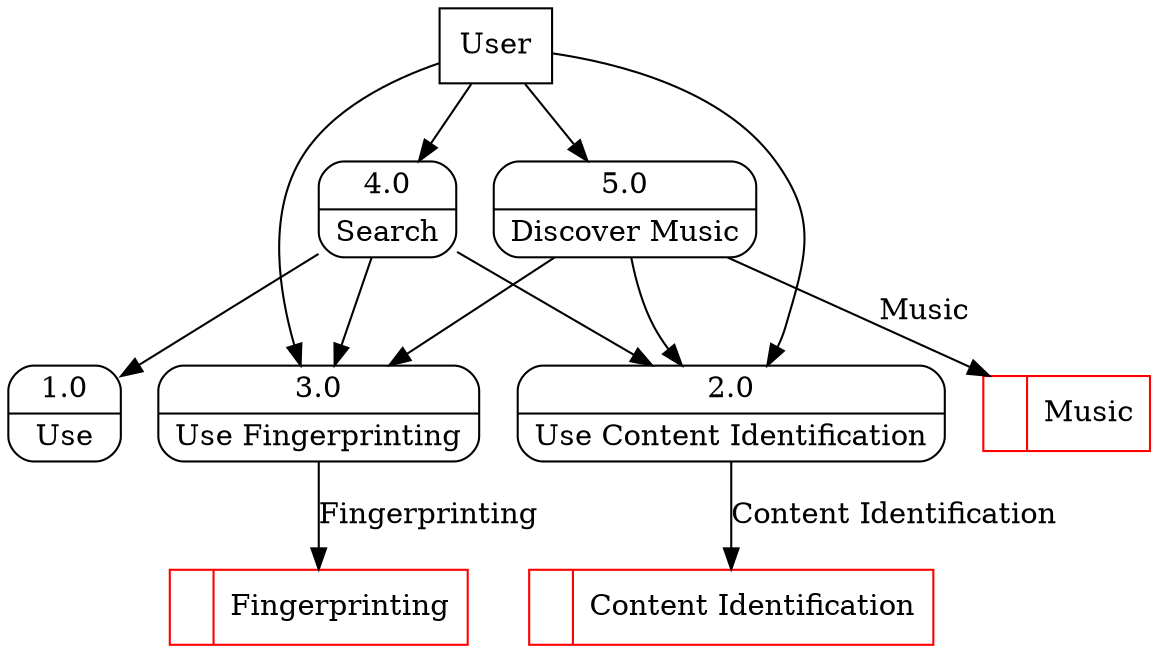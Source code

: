 digraph dfd2{ 
node[shape=record]
200 [label="<f0>  |<f1> Fingerprinting " color=red];
201 [label="<f0>  |<f1> Content Identification " color=red];
202 [label="<f0>  |<f1> Music " color=red];
203 [label="User" shape=box];
204 [label="{<f0> 1.0|<f1> Use }" shape=Mrecord];
205 [label="{<f0> 2.0|<f1> Use Content Identification }" shape=Mrecord];
206 [label="{<f0> 3.0|<f1> Use Fingerprinting }" shape=Mrecord];
207 [label="{<f0> 4.0|<f1> Search }" shape=Mrecord];
208 [label="{<f0> 5.0|<f1> Discover Music }" shape=Mrecord];
203 -> 205
203 -> 206
203 -> 207
203 -> 208
205 -> 201 [label="Content Identification"]
206 -> 200 [label="Fingerprinting"]
207 -> 204
207 -> 205
207 -> 206
208 -> 205
208 -> 206
208 -> 202 [label="Music"]
}